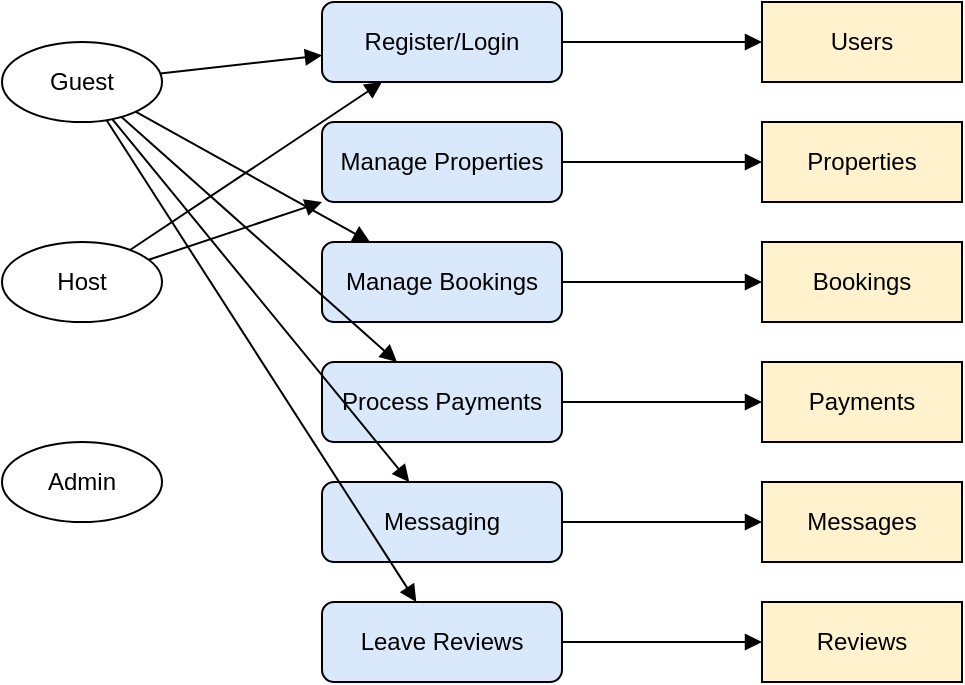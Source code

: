 <mxfile>
  <diagram name="Improved Data Flow Diagram">
    <mxGraphModel dx="850" dy="400" grid="1" gridSize="10" guides="1" tooltips="1" connect="1" arrows="1" fold="1" page="1" pageScale="1" pageWidth="850" pageHeight="1100" math="0" shadow="0">
      <root>
        <mxCell id="0"/>
        <mxCell id="1" parent="0"/>

        <!-- External Entities -->
        <mxCell id="guest" value="Guest" style="ellipse;whiteSpace=wrap;html=1;aspect=fixed;" vertex="1" parent="1">
          <mxGeometry x="40" y="120" width="80" height="40" as="geometry"/>
        </mxCell>
        <mxCell id="host" value="Host" style="ellipse;whiteSpace=wrap;html=1;aspect=fixed;" vertex="1" parent="1">
          <mxGeometry x="40" y="220" width="80" height="40" as="geometry"/>
        </mxCell>
        <mxCell id="admin" value="Admin" style="ellipse;whiteSpace=wrap;html=1;aspect=fixed;" vertex="1" parent="1">
          <mxGeometry x="40" y="320" width="80" height="40" as="geometry"/>
        </mxCell>

        <!-- Processes -->
        <mxCell id="register" value="Register/Login" style="rounded=1;whiteSpace=wrap;html=1;fillColor=#dae8fc;" vertex="1" parent="1">
          <mxGeometry x="200" y="100" width="120" height="40" as="geometry"/>
        </mxCell>
        <mxCell id="property" value="Manage Properties" style="rounded=1;whiteSpace=wrap;html=1;fillColor=#dae8fc;" vertex="1" parent="1">
          <mxGeometry x="200" y="160" width="120" height="40" as="geometry"/>
        </mxCell>
        <mxCell id="booking" value="Manage Bookings" style="rounded=1;whiteSpace=wrap;html=1;fillColor=#dae8fc;" vertex="1" parent="1">
          <mxGeometry x="200" y="220" width="120" height="40" as="geometry"/>
        </mxCell>
        <mxCell id="payment" value="Process Payments" style="rounded=1;whiteSpace=wrap;html=1;fillColor=#dae8fc;" vertex="1" parent="1">
          <mxGeometry x="200" y="280" width="120" height="40" as="geometry"/>
        </mxCell>
        <mxCell id="message" value="Messaging" style="rounded=1;whiteSpace=wrap;html=1;fillColor=#dae8fc;" vertex="1" parent="1">
          <mxGeometry x="200" y="340" width="120" height="40" as="geometry"/>
        </mxCell>
        <mxCell id="review" value="Leave Reviews" style="rounded=1;whiteSpace=wrap;html=1;fillColor=#dae8fc;" vertex="1" parent="1">
          <mxGeometry x="200" y="400" width="120" height="40" as="geometry"/>
        </mxCell>

        <!-- Data Stores -->
        <mxCell id="users" value="Users" style="shape=database;whiteSpace=wrap;html=1;fillColor=#fff2cc;" vertex="1" parent="1">
          <mxGeometry x="420" y="100" width="100" height="40" as="geometry"/>
        </mxCell>
        <mxCell id="properties" value="Properties" style="shape=database;whiteSpace=wrap;html=1;fillColor=#fff2cc;" vertex="1" parent="1">
          <mxGeometry x="420" y="160" width="100" height="40" as="geometry"/>
        </mxCell>
        <mxCell id="bookings" value="Bookings" style="shape=database;whiteSpace=wrap;html=1;fillColor=#fff2cc;" vertex="1" parent="1">
          <mxGeometry x="420" y="220" width="100" height="40" as="geometry"/>
        </mxCell>
        <mxCell id="payments" value="Payments" style="shape=database;whiteSpace=wrap;html=1;fillColor=#fff2cc;" vertex="1" parent="1">
          <mxGeometry x="420" y="280" width="100" height="40" as="geometry"/>
        </mxCell>
        <mxCell id="messages" value="Messages" style="shape=database;whiteSpace=wrap;html=1;fillColor=#fff2cc;" vertex="1" parent="1">
          <mxGeometry x="420" y="340" width="100" height="40" as="geometry"/>
        </mxCell>
        <mxCell id="reviews" value="Reviews" style="shape=database;whiteSpace=wrap;html=1;fillColor=#fff2cc;" vertex="1" parent="1">
          <mxGeometry x="420" y="400" width="100" height="40" as="geometry"/>
        </mxCell>

        <!-- Data Flows -->
        <mxCell style="endArrow=block;html=1;" edge="1" parent="1" source="guest" target="register">
          <mxGeometry relative="1" as="geometry"/>
        </mxCell>
        <mxCell style="endArrow=block;html=1;" edge="1" parent="1" source="register" target="users">
          <mxGeometry relative="1" as="geometry"/>
        </mxCell>
        <mxCell style="endArrow=block;html=1;" edge="1" parent="1" source="host" target="register">
          <mxGeometry relative="1" as="geometry"/>
        </mxCell>

        <mxCell style="endArrow=block;html=1;" edge="1" parent="1" source="host" target="property">
          <mxGeometry relative="1" as="geometry"/>
        </mxCell>
        <mxCell style="endArrow=block;html=1;" edge="1" parent="1" source="property" target="properties">
          <mxGeometry relative="1" as="geometry"/>
        </mxCell>

        <mxCell style="endArrow=block;html=1;" edge="1" parent="1" source="guest" target="booking">
          <mxGeometry relative="1" as="geometry"/>
        </mxCell>
        <mxCell style="endArrow=block;html=1;" edge="1" parent="1" source="booking" target="bookings">
          <mxGeometry relative="1" as="geometry"/>
        </mxCell>

        <mxCell style="endArrow=block;html=1;" edge="1" parent="1" source="guest" target="payment">
          <mxGeometry relative="1" as="geometry"/>
        </mxCell>
        <mxCell style="endArrow=block;html=1;" edge="1" parent="1" source="payment" target="payments">
          <mxGeometry relative="1" as="geometry"/>
        </mxCell>

        <mxCell style="endArrow=block;html=1;" edge="1" parent="1" source="guest" target="message">
          <mxGeometry relative="1" as="geometry"/>
        </mxCell>
        <mxCell style="endArrow=block;html=1;" edge="1" parent="1" source="message" target="messages">
          <mxGeometry relative="1" as="geometry"/>
        </mxCell>

        <mxCell style="endArrow=block;html=1;" edge="1" parent="1" source="guest" target="review">
          <mxGeometry relative="1" as="geometry"/>
        </mxCell>
        <mxCell style="endArrow=block;html=1;" edge="1" parent="1" source="review" target="reviews">
          <mxGeometry relative="1" as="geometry"/>
        </mxCell>

      </root>
    </mxGraphModel>
  </diagram>
</mxfile>
